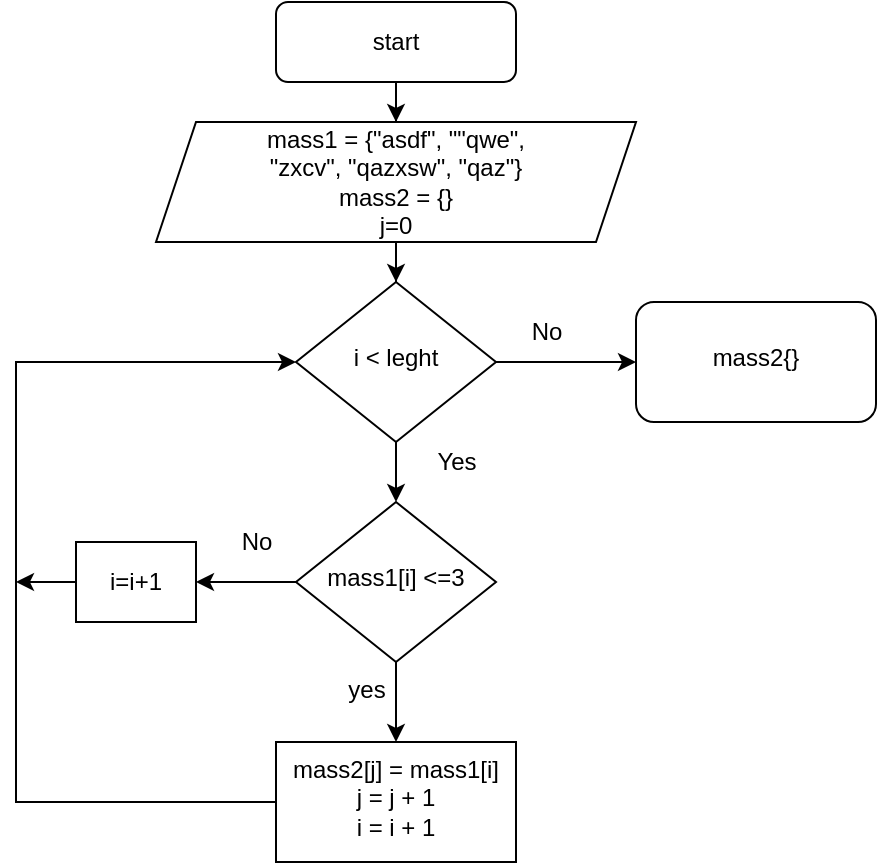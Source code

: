 <mxfile version="20.6.0" type="device"><diagram id="C5RBs43oDa-KdzZeNtuy" name="Page-1"><mxGraphModel dx="982" dy="461" grid="1" gridSize="10" guides="1" tooltips="1" connect="1" arrows="1" fold="1" page="1" pageScale="1" pageWidth="827" pageHeight="1169" math="0" shadow="0"><root><mxCell id="WIyWlLk6GJQsqaUBKTNV-0"/><mxCell id="WIyWlLk6GJQsqaUBKTNV-1" parent="WIyWlLk6GJQsqaUBKTNV-0"/><mxCell id="RIXvo7rFdwrzNU9A1rzx-1" value="" style="edgeStyle=orthogonalEdgeStyle;rounded=0;orthogonalLoop=1;jettySize=auto;html=1;" edge="1" parent="WIyWlLk6GJQsqaUBKTNV-1" source="WIyWlLk6GJQsqaUBKTNV-3" target="RIXvo7rFdwrzNU9A1rzx-0"><mxGeometry relative="1" as="geometry"/></mxCell><mxCell id="WIyWlLk6GJQsqaUBKTNV-3" value="start" style="rounded=1;whiteSpace=wrap;html=1;fontSize=12;glass=0;strokeWidth=1;shadow=0;" parent="WIyWlLk6GJQsqaUBKTNV-1" vertex="1"><mxGeometry x="160" y="30" width="120" height="40" as="geometry"/></mxCell><mxCell id="RIXvo7rFdwrzNU9A1rzx-4" value="" style="edgeStyle=orthogonalEdgeStyle;rounded=0;orthogonalLoop=1;jettySize=auto;html=1;" edge="1" parent="WIyWlLk6GJQsqaUBKTNV-1" source="WIyWlLk6GJQsqaUBKTNV-6" target="RIXvo7rFdwrzNU9A1rzx-3"><mxGeometry relative="1" as="geometry"/></mxCell><mxCell id="RIXvo7rFdwrzNU9A1rzx-14" value="" style="edgeStyle=orthogonalEdgeStyle;rounded=0;orthogonalLoop=1;jettySize=auto;html=1;" edge="1" parent="WIyWlLk6GJQsqaUBKTNV-1" source="WIyWlLk6GJQsqaUBKTNV-6" target="RIXvo7rFdwrzNU9A1rzx-13"><mxGeometry relative="1" as="geometry"/></mxCell><mxCell id="WIyWlLk6GJQsqaUBKTNV-6" value="i &amp;lt; leght" style="rhombus;whiteSpace=wrap;html=1;shadow=0;fontFamily=Helvetica;fontSize=12;align=center;strokeWidth=1;spacing=6;spacingTop=-4;" parent="WIyWlLk6GJQsqaUBKTNV-1" vertex="1"><mxGeometry x="170" y="170" width="100" height="80" as="geometry"/></mxCell><mxCell id="RIXvo7rFdwrzNU9A1rzx-2" value="" style="edgeStyle=orthogonalEdgeStyle;rounded=0;orthogonalLoop=1;jettySize=auto;html=1;" edge="1" parent="WIyWlLk6GJQsqaUBKTNV-1" source="RIXvo7rFdwrzNU9A1rzx-0" target="WIyWlLk6GJQsqaUBKTNV-6"><mxGeometry relative="1" as="geometry"/></mxCell><mxCell id="RIXvo7rFdwrzNU9A1rzx-0" value="mass1 = {&quot;asdf&quot;, &quot;&quot;qwe&quot;,&lt;br&gt;&quot;zxcv&quot;, &quot;qazxsw&quot;, &quot;qaz&quot;}&lt;br&gt;mass2 = {}&lt;br&gt;j=0" style="shape=parallelogram;perimeter=parallelogramPerimeter;whiteSpace=wrap;html=1;fixedSize=1;" vertex="1" parent="WIyWlLk6GJQsqaUBKTNV-1"><mxGeometry x="100" y="90" width="240" height="60" as="geometry"/></mxCell><mxCell id="RIXvo7rFdwrzNU9A1rzx-6" value="" style="edgeStyle=orthogonalEdgeStyle;rounded=0;orthogonalLoop=1;jettySize=auto;html=1;" edge="1" parent="WIyWlLk6GJQsqaUBKTNV-1" source="RIXvo7rFdwrzNU9A1rzx-3" target="RIXvo7rFdwrzNU9A1rzx-5"><mxGeometry relative="1" as="geometry"/></mxCell><mxCell id="RIXvo7rFdwrzNU9A1rzx-9" style="edgeStyle=orthogonalEdgeStyle;rounded=0;orthogonalLoop=1;jettySize=auto;html=1;" edge="1" parent="WIyWlLk6GJQsqaUBKTNV-1" source="RIXvo7rFdwrzNU9A1rzx-3"><mxGeometry relative="1" as="geometry"><mxPoint x="120" y="320" as="targetPoint"/><Array as="points"><mxPoint x="145" y="320"/></Array></mxGeometry></mxCell><mxCell id="RIXvo7rFdwrzNU9A1rzx-3" value="mass1[i] &amp;lt;=3" style="rhombus;whiteSpace=wrap;html=1;shadow=0;fontFamily=Helvetica;fontSize=12;align=center;strokeWidth=1;spacing=6;spacingTop=-4;" vertex="1" parent="WIyWlLk6GJQsqaUBKTNV-1"><mxGeometry x="170" y="280" width="100" height="80" as="geometry"/></mxCell><mxCell id="RIXvo7rFdwrzNU9A1rzx-7" style="edgeStyle=orthogonalEdgeStyle;rounded=0;orthogonalLoop=1;jettySize=auto;html=1;entryX=0;entryY=0.5;entryDx=0;entryDy=0;" edge="1" parent="WIyWlLk6GJQsqaUBKTNV-1" source="RIXvo7rFdwrzNU9A1rzx-5" target="WIyWlLk6GJQsqaUBKTNV-6"><mxGeometry relative="1" as="geometry"><Array as="points"><mxPoint x="30" y="430"/><mxPoint x="30" y="210"/></Array></mxGeometry></mxCell><mxCell id="RIXvo7rFdwrzNU9A1rzx-5" value="mass2[j] = mass1[i]&lt;br&gt;j = j + 1&lt;br&gt;i = i + 1" style="whiteSpace=wrap;html=1;shadow=0;strokeWidth=1;spacing=6;spacingTop=-4;" vertex="1" parent="WIyWlLk6GJQsqaUBKTNV-1"><mxGeometry x="160" y="400" width="120" height="60" as="geometry"/></mxCell><mxCell id="RIXvo7rFdwrzNU9A1rzx-10" value="yes" style="text;html=1;align=center;verticalAlign=middle;resizable=0;points=[];autosize=1;strokeColor=none;fillColor=none;" vertex="1" parent="WIyWlLk6GJQsqaUBKTNV-1"><mxGeometry x="185" y="359" width="40" height="30" as="geometry"/></mxCell><mxCell id="RIXvo7rFdwrzNU9A1rzx-11" value="No" style="text;html=1;align=center;verticalAlign=middle;resizable=0;points=[];autosize=1;strokeColor=none;fillColor=none;" vertex="1" parent="WIyWlLk6GJQsqaUBKTNV-1"><mxGeometry x="130" y="285" width="40" height="30" as="geometry"/></mxCell><mxCell id="RIXvo7rFdwrzNU9A1rzx-12" value="Yes" style="text;html=1;align=center;verticalAlign=middle;resizable=0;points=[];autosize=1;strokeColor=none;fillColor=none;" vertex="1" parent="WIyWlLk6GJQsqaUBKTNV-1"><mxGeometry x="230" y="245" width="40" height="30" as="geometry"/></mxCell><mxCell id="RIXvo7rFdwrzNU9A1rzx-13" value="mass2{}" style="rounded=1;whiteSpace=wrap;html=1;shadow=0;strokeWidth=1;spacing=6;spacingTop=-4;" vertex="1" parent="WIyWlLk6GJQsqaUBKTNV-1"><mxGeometry x="340" y="180" width="120" height="60" as="geometry"/></mxCell><mxCell id="RIXvo7rFdwrzNU9A1rzx-15" value="No" style="text;html=1;align=center;verticalAlign=middle;resizable=0;points=[];autosize=1;strokeColor=none;fillColor=none;" vertex="1" parent="WIyWlLk6GJQsqaUBKTNV-1"><mxGeometry x="275" y="180" width="40" height="30" as="geometry"/></mxCell><mxCell id="RIXvo7rFdwrzNU9A1rzx-18" style="edgeStyle=orthogonalEdgeStyle;rounded=0;orthogonalLoop=1;jettySize=auto;html=1;" edge="1" parent="WIyWlLk6GJQsqaUBKTNV-1" source="RIXvo7rFdwrzNU9A1rzx-16"><mxGeometry relative="1" as="geometry"><mxPoint x="30" y="320" as="targetPoint"/></mxGeometry></mxCell><mxCell id="RIXvo7rFdwrzNU9A1rzx-16" value="i=i+1" style="rounded=0;whiteSpace=wrap;html=1;" vertex="1" parent="WIyWlLk6GJQsqaUBKTNV-1"><mxGeometry x="60" y="300" width="60" height="40" as="geometry"/></mxCell></root></mxGraphModel></diagram></mxfile>